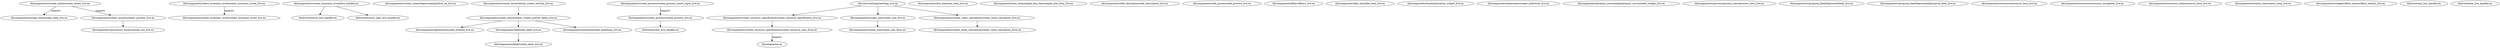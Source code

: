 digraph "xref graph" {
  "lib/components/assign_item/assign_item_live.ex"
  "lib/components/create_economic_event/create_economic_event_live.ex"
  "lib/components/create_economic_event/live_handler.ex"
  "lib/components/create_economic_event/live_handler.ex" -> "lib/live/resource_live_handler.ex"
  "lib/components/create_economic_event/live_handler.ex" -> "lib/live/resource_spec_live_handler.ex"
  "lib/components/create_intent/create_intent_live.ex"
  "lib/components/create_intent/create_intent_live.ex" -> "lib/components/assign_item/assign_item_live.ex" [label="(export)"]
  "lib/components/create_intent/create_intent_live.ex" -> "lib/components/select_process/select_process_live.ex" [label="(export)"]
  "lib/components/select_process/select_process_live.ex" -> "lib/components/processes_list/processes_list_live.ex"
  "lib/components/create_intent/deprecated/publish_ad_live.ex"
  "lib/components/create_intent/intent_create_activity_fields_live.ex"
  "lib/components/create_intent/intent_create_activity_fields_live.ex" -> "lib/components/geolocations/add_location_live.ex"
  "lib/components/create_intent/intent_create_activity_fields_live.ex" -> "lib/components/label/add_label_live.ex"
  "lib/components/label/add_label_live.ex" -> "lib/components/label/create_label_live.ex"
  "lib/components/create_intent/intent_create_activity_fields_live.ex" -> "lib/components/milestones/add_milestone_live.ex"
  "lib/components/create_intent/intent_create_activity_live.ex"
  "lib/components/create_intent/intent_create_activity_live.ex" -> "lib/components/create_intent/intent_create_activity_fields_live.ex"
  "lib/components/create_process/create_process_live.ex"
  "lib/components/create_process/create_process_live.ex" -> "lib/live/process_live_handler.ex"
  "lib/components/create_process/create_process_smart_input_live.ex"
  "lib/components/create_process/create_process_smart_input_live.ex" -> "lib/components/create_process/create_process_live.ex" [label="(export)"]
  "lib/components/create_resource_specification/create_resource_spec_form.ex"
  "lib/components/create_resource_specification/create_resource_spec_form.ex" -> "lib/integration.ex" [label="(export)"]
  "lib/components/create_resource_specification/create_resource_specification_live.ex"
  "lib/components/create_resource_specification/create_resource_specification_live.ex" -> "lib/components/create_resource_specification/create_resource_spec_form.ex"
  "lib/components/create_unit/create_unit_form.ex"
  "lib/components/create_unit/create_unit_live.ex"
  "lib/components/create_unit/create_unit_live.ex" -> "lib/components/create_unit/create_unit_form.ex"
  "lib/components/create_value_calculation/create_value_calculation_form.ex"
  "lib/components/create_value_calculation/create_value_calculation_live.ex"
  "lib/components/create_value_calculation/create_value_calculation_live.ex" -> "lib/components/create_value_calculation/create_value_calculation_form.ex"
  "lib/components/due_item/due_item_live.ex"
  "lib/components/due_item/simple_due_item/simple_due_item_live.ex"
  "lib/components/edit_description/edit_description_live.ex"
  "lib/components/edit_process/edit_process_live.ex"
  "lib/components/filters/filters_live.ex"
  "lib/components/geolocations/add_location_live.ex"
  "lib/components/label/add_label_live.ex"
  "lib/components/label/create_label_live.ex"
  "lib/components/like_item/like_item_live.ex"
  "lib/components/location/location_widget_live.ex"
  "lib/components/milestones/add_milestone_live.ex"
  "lib/components/milestones/create_milestone_live.ex"
  "lib/components/primary_accountable/primary_accountable_widget_live.ex"
  "lib/components/process/process_hero/process_hero_live.ex"
  "lib/components/processes_list/processes_list_live.ex"
  "lib/components/proposal_feed/deprecated/ads_live.ex"
  "lib/components/proposal_feed/deprecated/proposal_feed_live.ex"
  "lib/components/resource/resource_hero_live.ex"
  "lib/components/resource/resource_navigation_live.ex"
  "lib/components/resource_item/resource_item_live.ex"
  "lib/components/select_economic_event/select_economic_event_live.ex"
  "lib/components/select_economic_event/select_economic_event_live.ex" -> "lib/components/create_economic_event/create_economic_event_live.ex" [label="(export)"]
  "lib/components/select_process/select_process_live.ex"
  "lib/components/status_item/status_item_live.ex"
  "lib/components/widgets/filter_intents/filter_intents_live.ex"
  "lib/integration.ex"
  "lib/live/event_live_handler.ex"
  "lib/live/intent_live_handler.ex"
  "lib/live/process_live_handler.ex"
  "lib/live/resource_live_handler.ex"
  "lib/live/resource_spec_live_handler.ex"
  "lib/views/settings/settings_live.ex"
  "lib/views/settings/settings_live.ex" -> "lib/components/create_resource_specification/create_resource_specification_live.ex"
  "lib/views/settings/settings_live.ex" -> "lib/components/create_unit/create_unit_live.ex"
  "lib/views/settings/settings_live.ex" -> "lib/components/create_value_calculation/create_value_calculation_live.ex"
}
